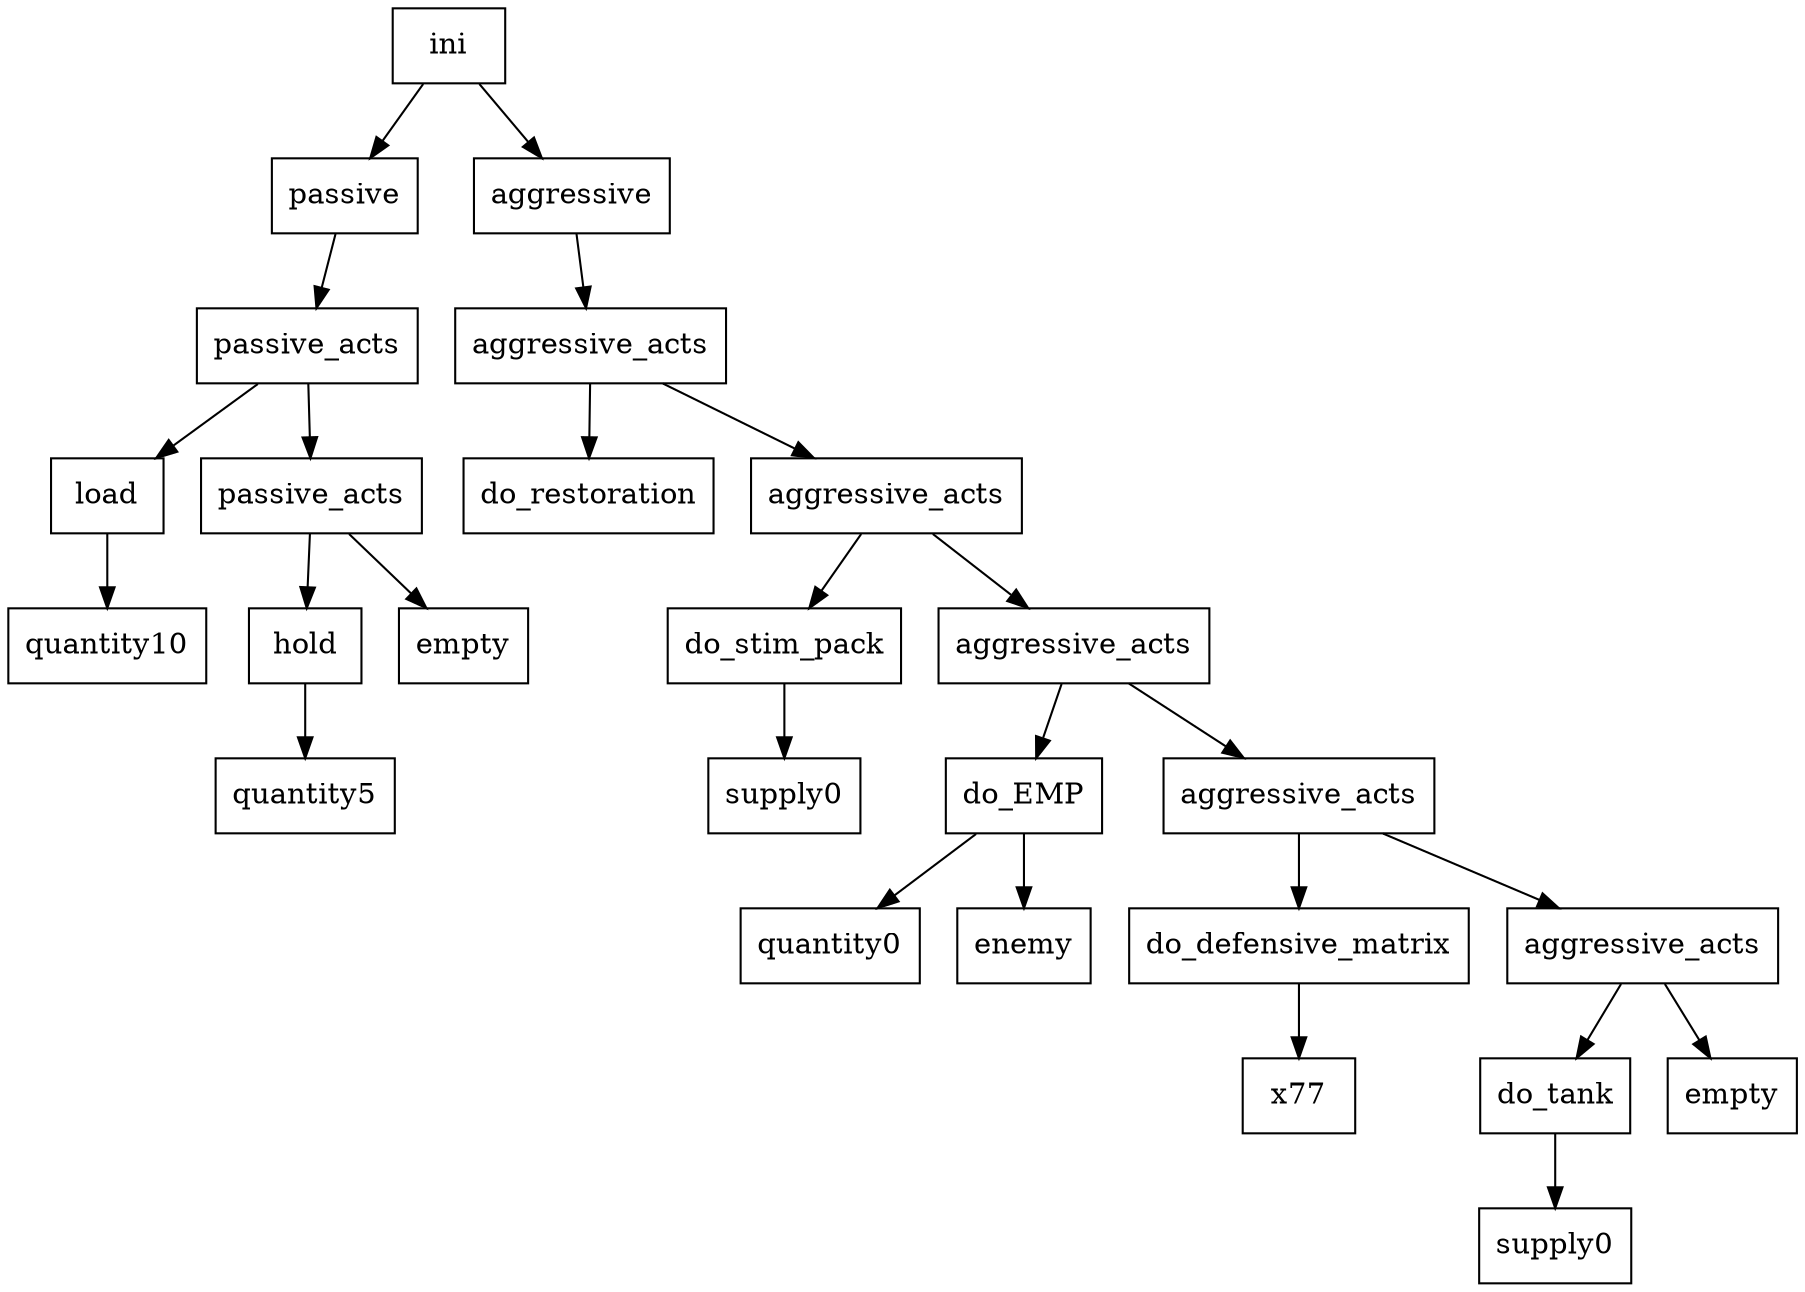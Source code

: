 digraph g {
graph [ordering=out];
node [shape=rectangle];
n[label = "ini"];
n0[label = "passive"];
n00[label = "passive_acts"];
n000[label = "load"];
n0000[label = "quantity10"];
n000 -> n0000;
n00 -> n000;
n001[label = "passive_acts"];
n0010[label = "hold"];
n00100[label = "quantity5"];
n0010 -> n00100;
n001 -> n0010;
n0011[label = "empty"];
n001 -> n0011;
n00 -> n001;
n0 -> n00;
n -> n0;
n1[label = "aggressive"];
n10[label = "aggressive_acts"];
n100[label = "do_restoration"];
n10 -> n100;
n101[label = "aggressive_acts"];
n1010[label = "do_stim_pack"];
n10100[label = "supply0"];
n1010 -> n10100;
n101 -> n1010;
n1011[label = "aggressive_acts"];
n10110[label = "do_EMP"];
n101100[label = "quantity0"];
n10110 -> n101100;
n101101[label = "enemy"];
n10110 -> n101101;
n1011 -> n10110;
n10111[label = "aggressive_acts"];
n101110[label = "do_defensive_matrix"];
n1011100[label = "x77"];
n101110 -> n1011100;
n10111 -> n101110;
n101111[label = "aggressive_acts"];
n1011110[label = "do_tank"];
n10111100[label = "supply0"];
n1011110 -> n10111100;
n101111 -> n1011110;
n1011111[label = "empty"];
n101111 -> n1011111;
n10111 -> n101111;
n1011 -> n10111;
n101 -> n1011;
n10 -> n101;
n1 -> n10;
n -> n1;
}


